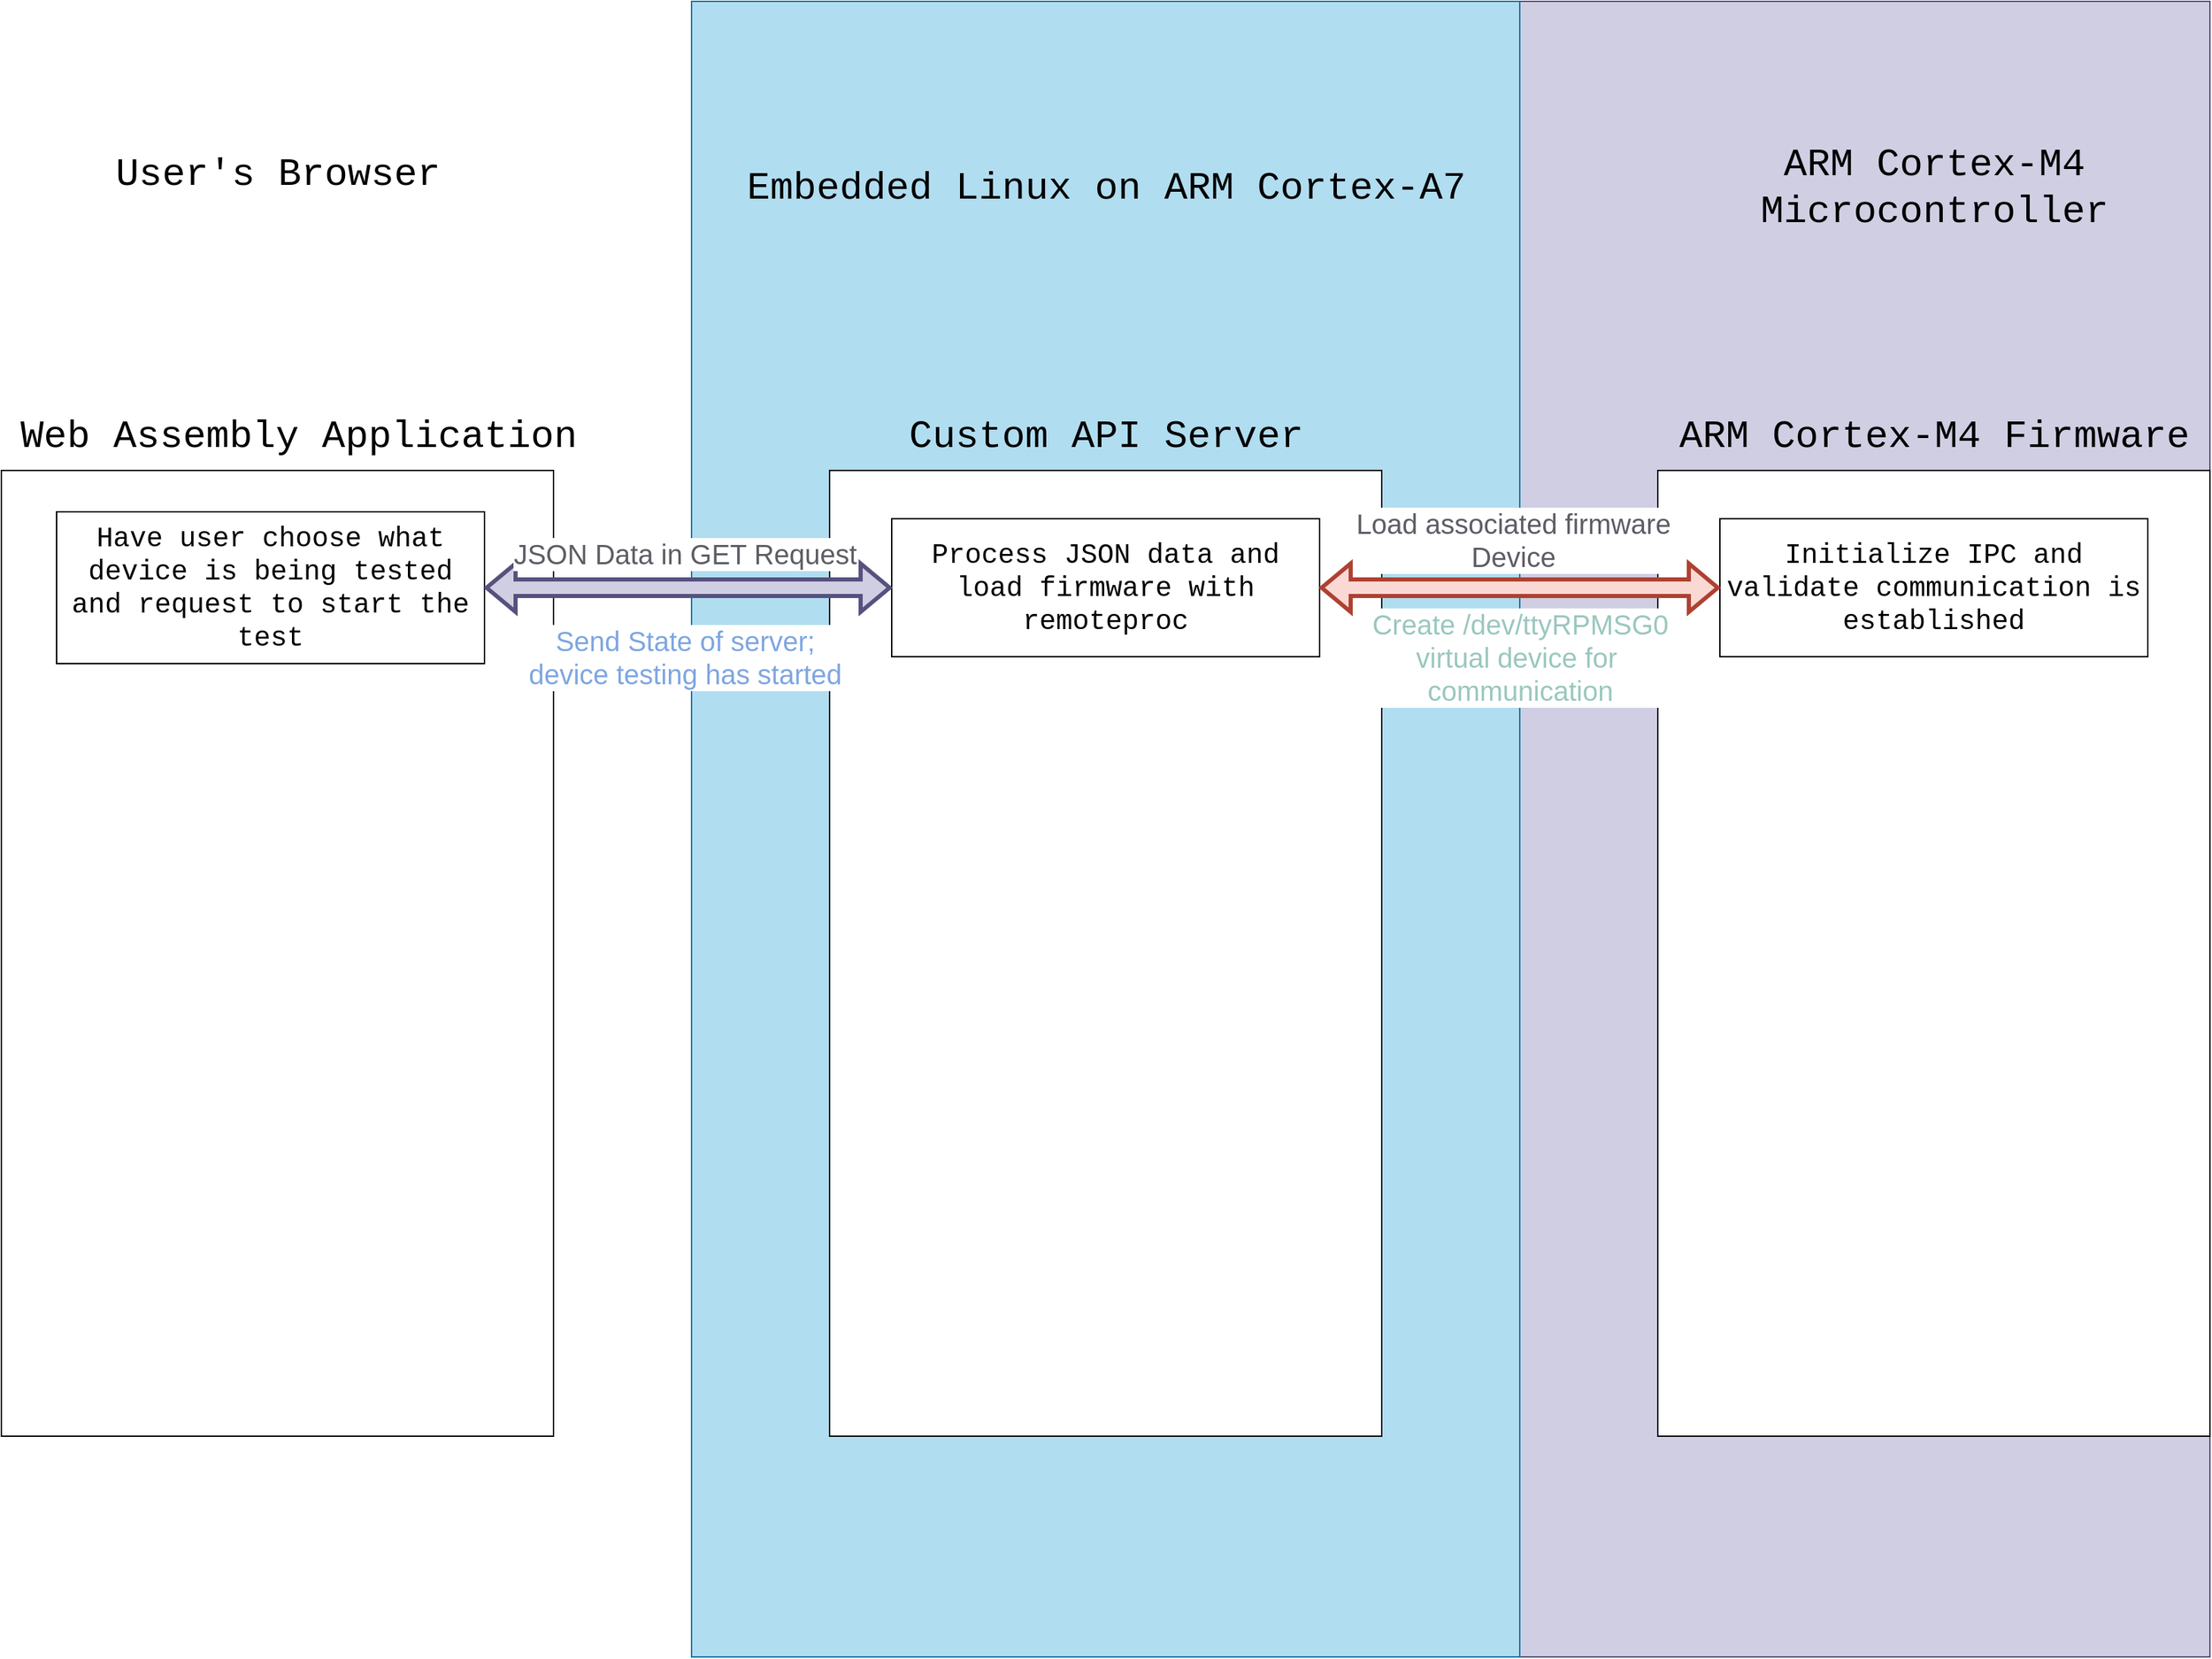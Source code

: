 <mxfile version="24.8.0">
  <diagram name="Page-1" id="qPB1J2QfBsX45vZSyjPc">
    <mxGraphModel dx="2382" dy="1172" grid="1" gridSize="10" guides="1" tooltips="1" connect="1" arrows="1" fold="1" page="1" pageScale="1" pageWidth="1600" pageHeight="1200" math="0" shadow="0">
      <root>
        <mxCell id="0" />
        <mxCell id="1" parent="0" />
        <mxCell id="6hf2DGCrWJqTCBCjmLNf-26" value="" style="whiteSpace=wrap;html=1;fillColor=#d0cee2;strokeColor=#56517e;fontFamily=Courier New;" vertex="1" parent="1">
          <mxGeometry x="1100" width="500" height="1200" as="geometry" />
        </mxCell>
        <mxCell id="6hf2DGCrWJqTCBCjmLNf-24" value="" style="whiteSpace=wrap;html=1;fillColor=#b1ddf0;strokeColor=#10739e;fontFamily=Courier New;" vertex="1" parent="1">
          <mxGeometry x="500" width="600" height="1200" as="geometry" />
        </mxCell>
        <mxCell id="6hf2DGCrWJqTCBCjmLNf-18" value="" style="rounded=0;whiteSpace=wrap;html=1;fontFamily=Courier New;" vertex="1" parent="1">
          <mxGeometry y="340" width="400" height="700" as="geometry" />
        </mxCell>
        <mxCell id="6hf2DGCrWJqTCBCjmLNf-19" value="&lt;font style=&quot;font-size: 28px;&quot;&gt;Web Assembly Application&lt;br&gt;&lt;/font&gt;" style="text;html=1;align=center;verticalAlign=middle;resizable=0;points=[];autosize=1;strokeColor=none;fillColor=none;fontFamily=Courier New;" vertex="1" parent="1">
          <mxGeometry y="290" width="430" height="50" as="geometry" />
        </mxCell>
        <mxCell id="6hf2DGCrWJqTCBCjmLNf-20" value="" style="rounded=0;whiteSpace=wrap;html=1;fontFamily=Courier New;" vertex="1" parent="1">
          <mxGeometry x="600" y="340" width="400" height="700" as="geometry" />
        </mxCell>
        <mxCell id="6hf2DGCrWJqTCBCjmLNf-21" value="" style="rounded=0;whiteSpace=wrap;html=1;fontFamily=Courier New;" vertex="1" parent="1">
          <mxGeometry x="1200" y="340" width="400" height="700" as="geometry" />
        </mxCell>
        <mxCell id="6hf2DGCrWJqTCBCjmLNf-22" value="&lt;font style=&quot;font-size: 28px;&quot;&gt;Custom API Server&lt;br&gt;&lt;/font&gt;" style="text;html=1;align=center;verticalAlign=middle;resizable=0;points=[];autosize=1;strokeColor=none;fillColor=none;fontFamily=Courier New;" vertex="1" parent="1">
          <mxGeometry x="645" y="290" width="310" height="50" as="geometry" />
        </mxCell>
        <mxCell id="6hf2DGCrWJqTCBCjmLNf-23" value="&lt;font style=&quot;font-size: 28px;&quot;&gt;ARM Cortex-M4 Firmware&lt;br&gt;&lt;/font&gt;" style="text;html=1;align=center;verticalAlign=middle;resizable=0;points=[];autosize=1;strokeColor=none;fillColor=none;fontFamily=Courier New;" vertex="1" parent="1">
          <mxGeometry x="1205" y="290" width="390" height="50" as="geometry" />
        </mxCell>
        <mxCell id="6hf2DGCrWJqTCBCjmLNf-25" value="&lt;font style=&quot;font-size: 28px;&quot;&gt;Embedded Linux on ARM Cortex-A7&lt;br&gt;&lt;/font&gt;" style="text;html=1;align=center;verticalAlign=middle;resizable=0;points=[];autosize=1;strokeColor=none;fillColor=none;fontFamily=Courier New;" vertex="1" parent="1">
          <mxGeometry x="530" y="110" width="540" height="50" as="geometry" />
        </mxCell>
        <mxCell id="6hf2DGCrWJqTCBCjmLNf-27" value="&lt;font style=&quot;font-size: 28px;&quot;&gt;ARM Cortex-M4 &lt;br&gt;Microcontroller&lt;br&gt;&lt;/font&gt;" style="text;html=1;align=center;verticalAlign=middle;resizable=0;points=[];autosize=1;strokeColor=none;fillColor=none;fontFamily=Courier New;" vertex="1" parent="1">
          <mxGeometry x="1260" y="95" width="280" height="80" as="geometry" />
        </mxCell>
        <mxCell id="6hf2DGCrWJqTCBCjmLNf-28" value="&lt;font style=&quot;font-size: 28px;&quot;&gt;User&#39;s Browser &lt;/font&gt;" style="text;html=1;align=center;verticalAlign=middle;resizable=0;points=[];autosize=1;strokeColor=none;fillColor=none;fontFamily=Courier New;" vertex="1" parent="1">
          <mxGeometry x="70" y="100" width="260" height="50" as="geometry" />
        </mxCell>
        <mxCell id="6hf2DGCrWJqTCBCjmLNf-29" value="&lt;font style=&quot;font-size: 20px;&quot;&gt;Have user choose what device is being tested and request to start the test&lt;/font&gt;" style="whiteSpace=wrap;html=1;fontSize=20;fontFamily=Courier New;" vertex="1" parent="1">
          <mxGeometry x="40" y="370" width="310" height="110" as="geometry" />
        </mxCell>
        <mxCell id="6hf2DGCrWJqTCBCjmLNf-31" value="Process JSON data and load firmware with remoteproc" style="whiteSpace=wrap;html=1;fontSize=20;fontFamily=Courier New;" vertex="1" parent="1">
          <mxGeometry x="645" y="375" width="310" height="100" as="geometry" />
        </mxCell>
        <mxCell id="6hf2DGCrWJqTCBCjmLNf-33" value="" style="shape=flexArrow;endArrow=classic;startArrow=classic;html=1;rounded=0;exitX=1;exitY=0.5;exitDx=0;exitDy=0;strokeWidth=3;fillColor=#d0cee2;strokeColor=#56517e;" edge="1" parent="1" source="6hf2DGCrWJqTCBCjmLNf-29" target="6hf2DGCrWJqTCBCjmLNf-31">
          <mxGeometry width="100" height="100" relative="1" as="geometry">
            <mxPoint x="440" y="540" as="sourcePoint" />
            <mxPoint x="640" y="430" as="targetPoint" />
          </mxGeometry>
        </mxCell>
        <mxCell id="6hf2DGCrWJqTCBCjmLNf-34" value="&lt;font color=&quot;#5e5c64&quot;&gt;JSON Data in GET Request&lt;/font&gt;" style="text;html=1;align=center;verticalAlign=middle;resizable=0;points=[];autosize=1;strokeColor=none;fillColor=none;fontSize=20;fontColor=#7EA6E0;labelBackgroundColor=default;" vertex="1" parent="1">
          <mxGeometry x="360" y="380" width="270" height="40" as="geometry" />
        </mxCell>
        <mxCell id="6hf2DGCrWJqTCBCjmLNf-35" value="Initialize IPC and validate communication is established" style="whiteSpace=wrap;html=1;fontSize=20;fontFamily=Courier New;" vertex="1" parent="1">
          <mxGeometry x="1245" y="375" width="310" height="100" as="geometry" />
        </mxCell>
        <mxCell id="6hf2DGCrWJqTCBCjmLNf-37" value="" style="shape=flexArrow;endArrow=classic;startArrow=classic;html=1;rounded=0;exitX=1;exitY=0.5;exitDx=0;exitDy=0;entryX=0;entryY=0.5;entryDx=0;entryDy=0;fontSize=12;strokeWidth=3;fillColor=#fad9d5;strokeColor=#ae4132;" edge="1" parent="1" source="6hf2DGCrWJqTCBCjmLNf-31" target="6hf2DGCrWJqTCBCjmLNf-35">
          <mxGeometry width="100" height="100" relative="1" as="geometry">
            <mxPoint x="1020" y="530" as="sourcePoint" />
            <mxPoint x="1120" y="430" as="targetPoint" />
          </mxGeometry>
        </mxCell>
        <mxCell id="6hf2DGCrWJqTCBCjmLNf-41" value="&lt;font color=&quot;#5e5c64&quot;&gt;Load associated firmware&lt;br&gt;Device&lt;br&gt;&lt;/font&gt;" style="text;html=1;align=center;verticalAlign=middle;resizable=0;points=[];autosize=1;strokeColor=none;fillColor=none;fontSize=20;fontColor=#7EA6E0;labelBackgroundColor=default;" vertex="1" parent="1">
          <mxGeometry x="970" y="360" width="250" height="60" as="geometry" />
        </mxCell>
        <mxCell id="6hf2DGCrWJqTCBCjmLNf-42" value="&lt;div&gt;&lt;font color=&quot;#9ac7bf&quot;&gt;Create /dev/ttyRPMSG0&lt;/font&gt;&lt;/div&gt;&lt;div&gt;&lt;font color=&quot;#9ac7bf&quot;&gt;virtual device for&amp;nbsp;&lt;/font&gt;&lt;/div&gt;&lt;div&gt;&lt;font color=&quot;#9ac7bf&quot;&gt;communication&lt;br&gt;&lt;/font&gt;&lt;/div&gt;" style="text;html=1;align=center;verticalAlign=middle;resizable=0;points=[];autosize=1;strokeColor=none;fillColor=none;fontSize=20;fontColor=#7EA6E0;labelBackgroundColor=default;" vertex="1" parent="1">
          <mxGeometry x="980" y="430" width="240" height="90" as="geometry" />
        </mxCell>
        <mxCell id="6hf2DGCrWJqTCBCjmLNf-43" value="Send State of server; &lt;br&gt;device testing has started" style="text;html=1;align=center;verticalAlign=middle;resizable=0;points=[];autosize=1;strokeColor=none;fillColor=none;fontSize=20;fontColor=#7EA6E0;labelBackgroundColor=default;" vertex="1" parent="1">
          <mxGeometry x="370" y="445" width="250" height="60" as="geometry" />
        </mxCell>
      </root>
    </mxGraphModel>
  </diagram>
</mxfile>
